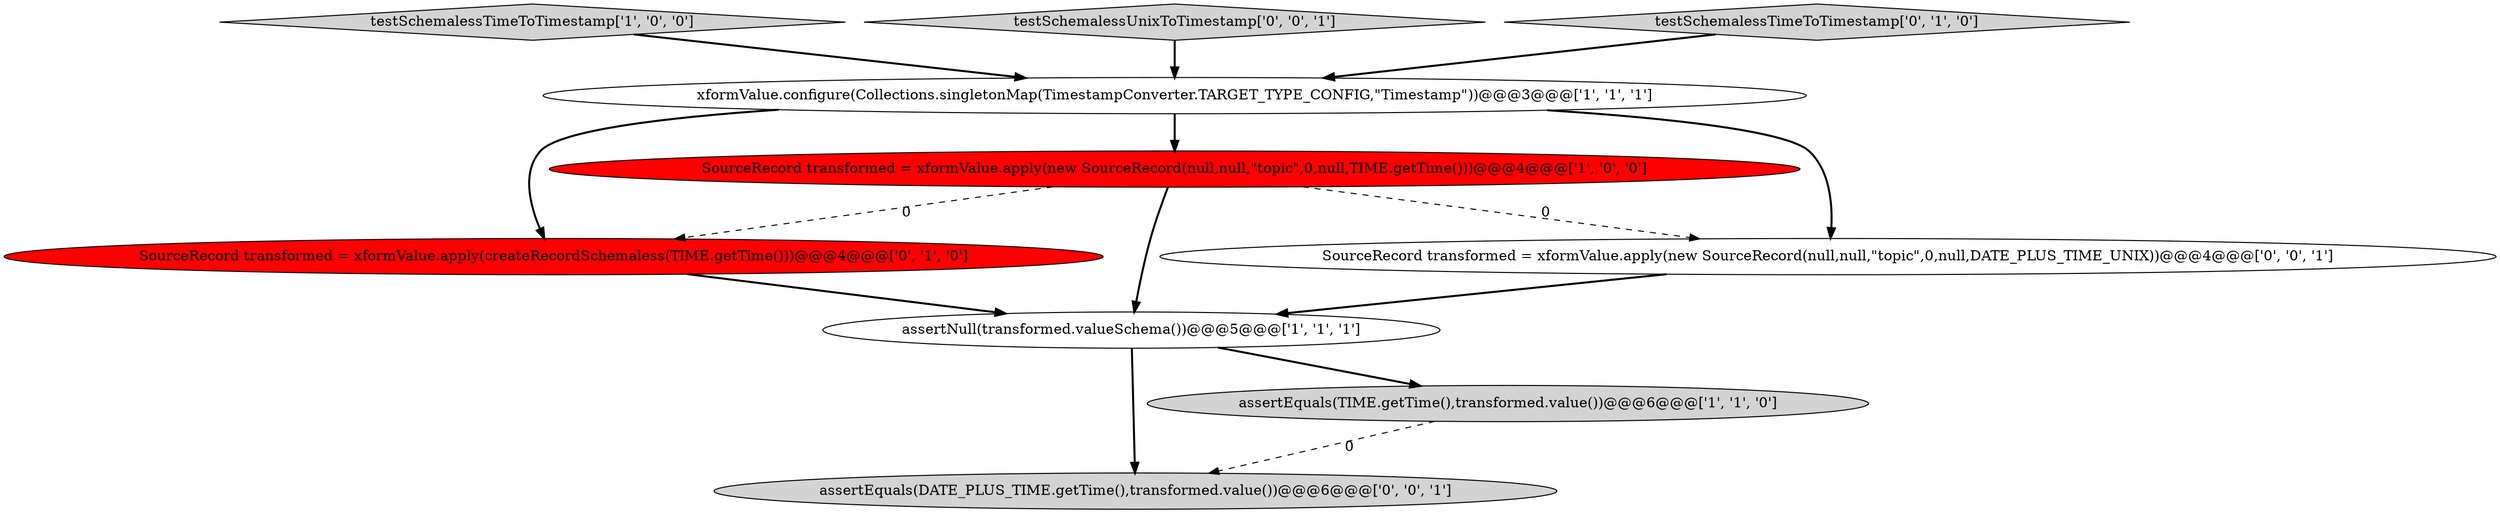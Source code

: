 digraph {
8 [style = filled, label = "assertEquals(DATE_PLUS_TIME.getTime(),transformed.value())@@@6@@@['0', '0', '1']", fillcolor = lightgray, shape = ellipse image = "AAA0AAABBB3BBB"];
2 [style = filled, label = "assertNull(transformed.valueSchema())@@@5@@@['1', '1', '1']", fillcolor = white, shape = ellipse image = "AAA0AAABBB1BBB"];
1 [style = filled, label = "testSchemalessTimeToTimestamp['1', '0', '0']", fillcolor = lightgray, shape = diamond image = "AAA0AAABBB1BBB"];
6 [style = filled, label = "SourceRecord transformed = xformValue.apply(createRecordSchemaless(TIME.getTime()))@@@4@@@['0', '1', '0']", fillcolor = red, shape = ellipse image = "AAA1AAABBB2BBB"];
0 [style = filled, label = "assertEquals(TIME.getTime(),transformed.value())@@@6@@@['1', '1', '0']", fillcolor = lightgray, shape = ellipse image = "AAA0AAABBB1BBB"];
9 [style = filled, label = "testSchemalessUnixToTimestamp['0', '0', '1']", fillcolor = lightgray, shape = diamond image = "AAA0AAABBB3BBB"];
5 [style = filled, label = "testSchemalessTimeToTimestamp['0', '1', '0']", fillcolor = lightgray, shape = diamond image = "AAA0AAABBB2BBB"];
4 [style = filled, label = "xformValue.configure(Collections.singletonMap(TimestampConverter.TARGET_TYPE_CONFIG,\"Timestamp\"))@@@3@@@['1', '1', '1']", fillcolor = white, shape = ellipse image = "AAA0AAABBB1BBB"];
3 [style = filled, label = "SourceRecord transformed = xformValue.apply(new SourceRecord(null,null,\"topic\",0,null,TIME.getTime()))@@@4@@@['1', '0', '0']", fillcolor = red, shape = ellipse image = "AAA1AAABBB1BBB"];
7 [style = filled, label = "SourceRecord transformed = xformValue.apply(new SourceRecord(null,null,\"topic\",0,null,DATE_PLUS_TIME_UNIX))@@@4@@@['0', '0', '1']", fillcolor = white, shape = ellipse image = "AAA0AAABBB3BBB"];
0->8 [style = dashed, label="0"];
4->3 [style = bold, label=""];
1->4 [style = bold, label=""];
2->0 [style = bold, label=""];
3->6 [style = dashed, label="0"];
3->2 [style = bold, label=""];
4->6 [style = bold, label=""];
7->2 [style = bold, label=""];
3->7 [style = dashed, label="0"];
4->7 [style = bold, label=""];
5->4 [style = bold, label=""];
9->4 [style = bold, label=""];
2->8 [style = bold, label=""];
6->2 [style = bold, label=""];
}
